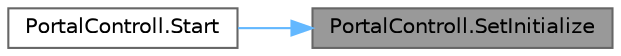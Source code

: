 digraph "PortalControll.SetInitialize"
{
 // LATEX_PDF_SIZE
  bgcolor="transparent";
  edge [fontname=Helvetica,fontsize=10,labelfontname=Helvetica,labelfontsize=10];
  node [fontname=Helvetica,fontsize=10,shape=box,height=0.2,width=0.4];
  rankdir="RL";
  Node1 [id="Node000001",label="PortalControll.SetInitialize",height=0.2,width=0.4,color="gray40", fillcolor="grey60", style="filled", fontcolor="black",tooltip=" "];
  Node1 -> Node2 [id="edge1_Node000001_Node000002",dir="back",color="steelblue1",style="solid",tooltip=" "];
  Node2 [id="Node000002",label="PortalControll.Start",height=0.2,width=0.4,color="grey40", fillcolor="white", style="filled",URL="$class_portal_controll.html#a5505d19750aafc30e7ca2a4574d47c2c",tooltip=" "];
}

